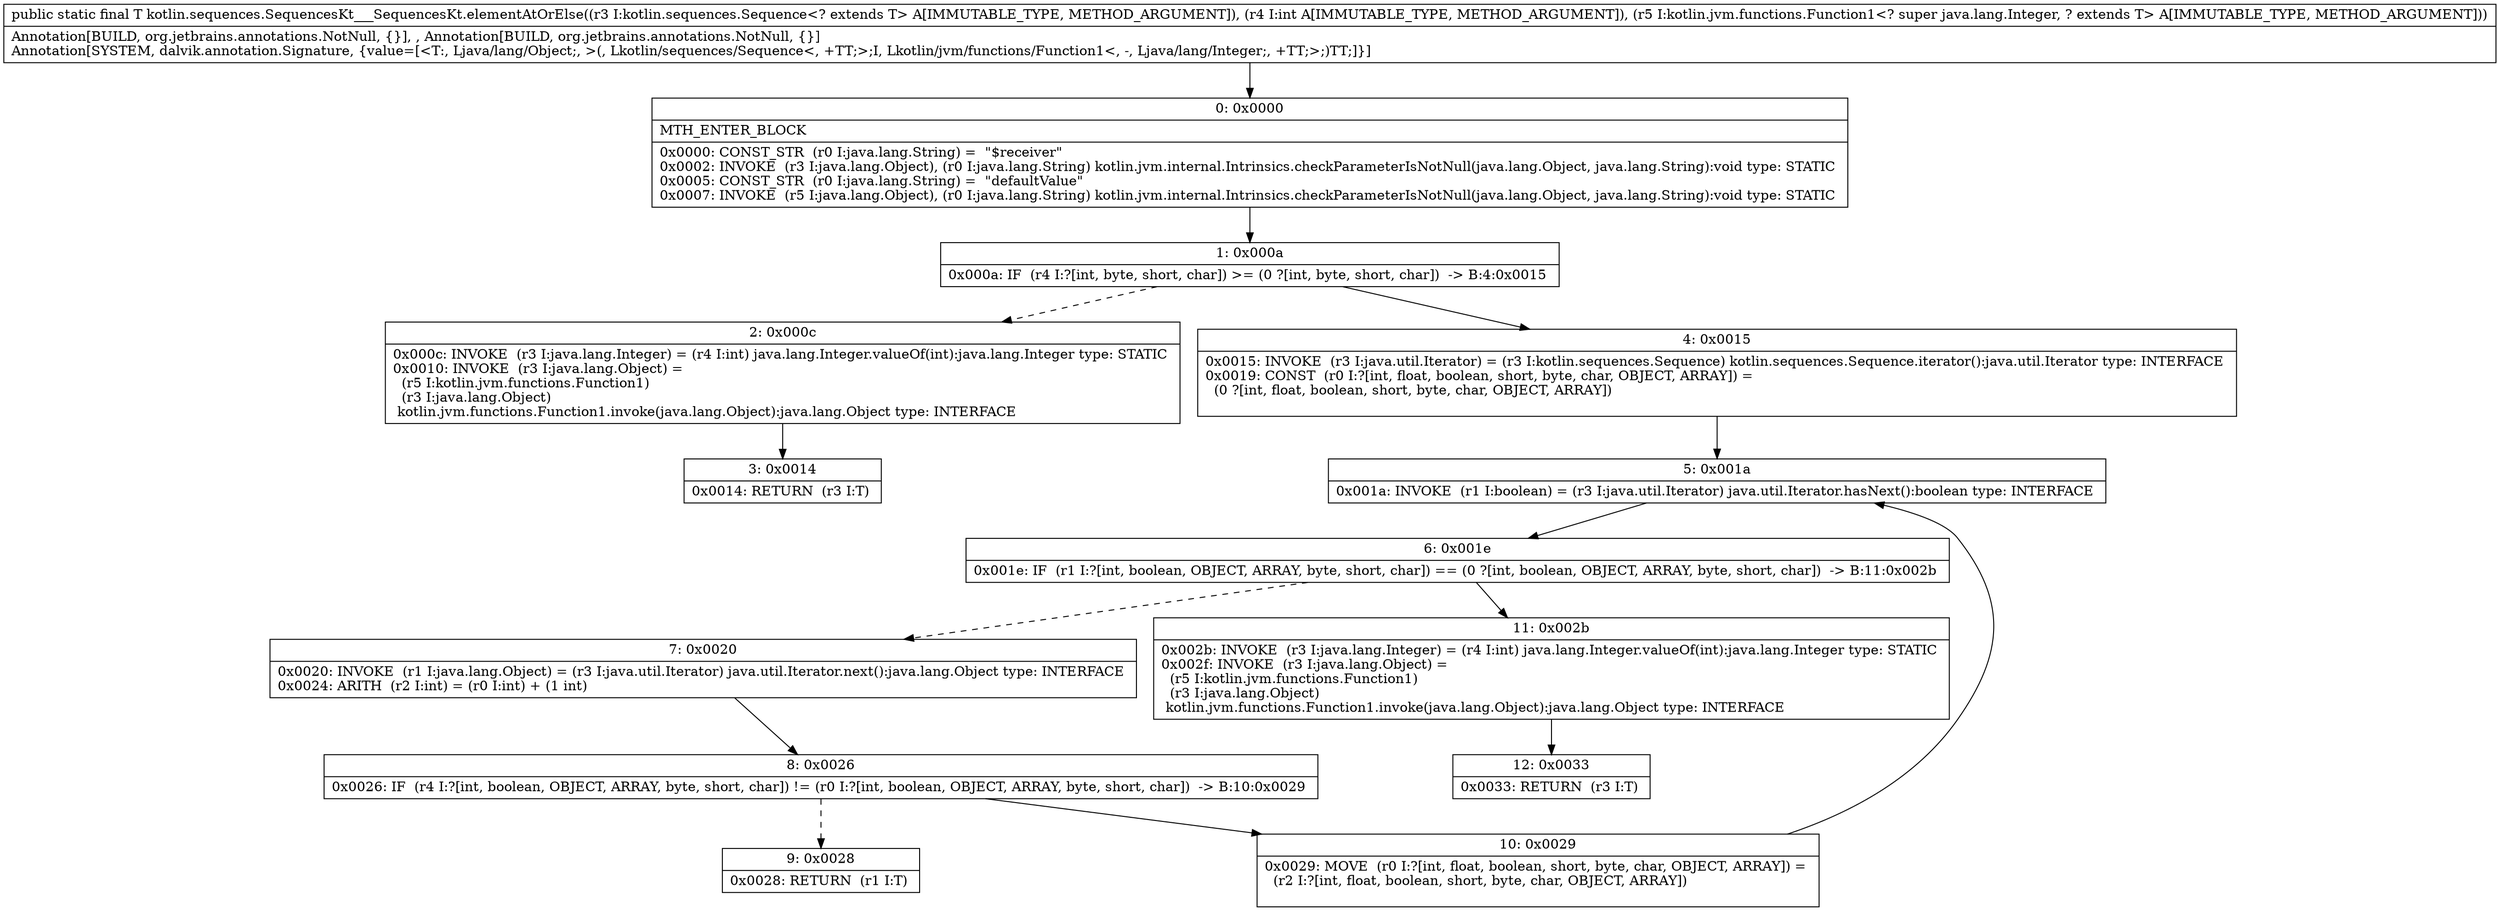 digraph "CFG forkotlin.sequences.SequencesKt___SequencesKt.elementAtOrElse(Lkotlin\/sequences\/Sequence;ILkotlin\/jvm\/functions\/Function1;)Ljava\/lang\/Object;" {
Node_0 [shape=record,label="{0\:\ 0x0000|MTH_ENTER_BLOCK\l|0x0000: CONST_STR  (r0 I:java.lang.String) =  \"$receiver\" \l0x0002: INVOKE  (r3 I:java.lang.Object), (r0 I:java.lang.String) kotlin.jvm.internal.Intrinsics.checkParameterIsNotNull(java.lang.Object, java.lang.String):void type: STATIC \l0x0005: CONST_STR  (r0 I:java.lang.String) =  \"defaultValue\" \l0x0007: INVOKE  (r5 I:java.lang.Object), (r0 I:java.lang.String) kotlin.jvm.internal.Intrinsics.checkParameterIsNotNull(java.lang.Object, java.lang.String):void type: STATIC \l}"];
Node_1 [shape=record,label="{1\:\ 0x000a|0x000a: IF  (r4 I:?[int, byte, short, char]) \>= (0 ?[int, byte, short, char])  \-\> B:4:0x0015 \l}"];
Node_2 [shape=record,label="{2\:\ 0x000c|0x000c: INVOKE  (r3 I:java.lang.Integer) = (r4 I:int) java.lang.Integer.valueOf(int):java.lang.Integer type: STATIC \l0x0010: INVOKE  (r3 I:java.lang.Object) = \l  (r5 I:kotlin.jvm.functions.Function1)\l  (r3 I:java.lang.Object)\l kotlin.jvm.functions.Function1.invoke(java.lang.Object):java.lang.Object type: INTERFACE \l}"];
Node_3 [shape=record,label="{3\:\ 0x0014|0x0014: RETURN  (r3 I:T) \l}"];
Node_4 [shape=record,label="{4\:\ 0x0015|0x0015: INVOKE  (r3 I:java.util.Iterator) = (r3 I:kotlin.sequences.Sequence) kotlin.sequences.Sequence.iterator():java.util.Iterator type: INTERFACE \l0x0019: CONST  (r0 I:?[int, float, boolean, short, byte, char, OBJECT, ARRAY]) = \l  (0 ?[int, float, boolean, short, byte, char, OBJECT, ARRAY])\l \l}"];
Node_5 [shape=record,label="{5\:\ 0x001a|0x001a: INVOKE  (r1 I:boolean) = (r3 I:java.util.Iterator) java.util.Iterator.hasNext():boolean type: INTERFACE \l}"];
Node_6 [shape=record,label="{6\:\ 0x001e|0x001e: IF  (r1 I:?[int, boolean, OBJECT, ARRAY, byte, short, char]) == (0 ?[int, boolean, OBJECT, ARRAY, byte, short, char])  \-\> B:11:0x002b \l}"];
Node_7 [shape=record,label="{7\:\ 0x0020|0x0020: INVOKE  (r1 I:java.lang.Object) = (r3 I:java.util.Iterator) java.util.Iterator.next():java.lang.Object type: INTERFACE \l0x0024: ARITH  (r2 I:int) = (r0 I:int) + (1 int) \l}"];
Node_8 [shape=record,label="{8\:\ 0x0026|0x0026: IF  (r4 I:?[int, boolean, OBJECT, ARRAY, byte, short, char]) != (r0 I:?[int, boolean, OBJECT, ARRAY, byte, short, char])  \-\> B:10:0x0029 \l}"];
Node_9 [shape=record,label="{9\:\ 0x0028|0x0028: RETURN  (r1 I:T) \l}"];
Node_10 [shape=record,label="{10\:\ 0x0029|0x0029: MOVE  (r0 I:?[int, float, boolean, short, byte, char, OBJECT, ARRAY]) = \l  (r2 I:?[int, float, boolean, short, byte, char, OBJECT, ARRAY])\l \l}"];
Node_11 [shape=record,label="{11\:\ 0x002b|0x002b: INVOKE  (r3 I:java.lang.Integer) = (r4 I:int) java.lang.Integer.valueOf(int):java.lang.Integer type: STATIC \l0x002f: INVOKE  (r3 I:java.lang.Object) = \l  (r5 I:kotlin.jvm.functions.Function1)\l  (r3 I:java.lang.Object)\l kotlin.jvm.functions.Function1.invoke(java.lang.Object):java.lang.Object type: INTERFACE \l}"];
Node_12 [shape=record,label="{12\:\ 0x0033|0x0033: RETURN  (r3 I:T) \l}"];
MethodNode[shape=record,label="{public static final T kotlin.sequences.SequencesKt___SequencesKt.elementAtOrElse((r3 I:kotlin.sequences.Sequence\<? extends T\> A[IMMUTABLE_TYPE, METHOD_ARGUMENT]), (r4 I:int A[IMMUTABLE_TYPE, METHOD_ARGUMENT]), (r5 I:kotlin.jvm.functions.Function1\<? super java.lang.Integer, ? extends T\> A[IMMUTABLE_TYPE, METHOD_ARGUMENT]))  | Annotation[BUILD, org.jetbrains.annotations.NotNull, \{\}], , Annotation[BUILD, org.jetbrains.annotations.NotNull, \{\}]\lAnnotation[SYSTEM, dalvik.annotation.Signature, \{value=[\<T:, Ljava\/lang\/Object;, \>(, Lkotlin\/sequences\/Sequence\<, +TT;\>;I, Lkotlin\/jvm\/functions\/Function1\<, \-, Ljava\/lang\/Integer;, +TT;\>;)TT;]\}]\l}"];
MethodNode -> Node_0;
Node_0 -> Node_1;
Node_1 -> Node_2[style=dashed];
Node_1 -> Node_4;
Node_2 -> Node_3;
Node_4 -> Node_5;
Node_5 -> Node_6;
Node_6 -> Node_7[style=dashed];
Node_6 -> Node_11;
Node_7 -> Node_8;
Node_8 -> Node_9[style=dashed];
Node_8 -> Node_10;
Node_10 -> Node_5;
Node_11 -> Node_12;
}

